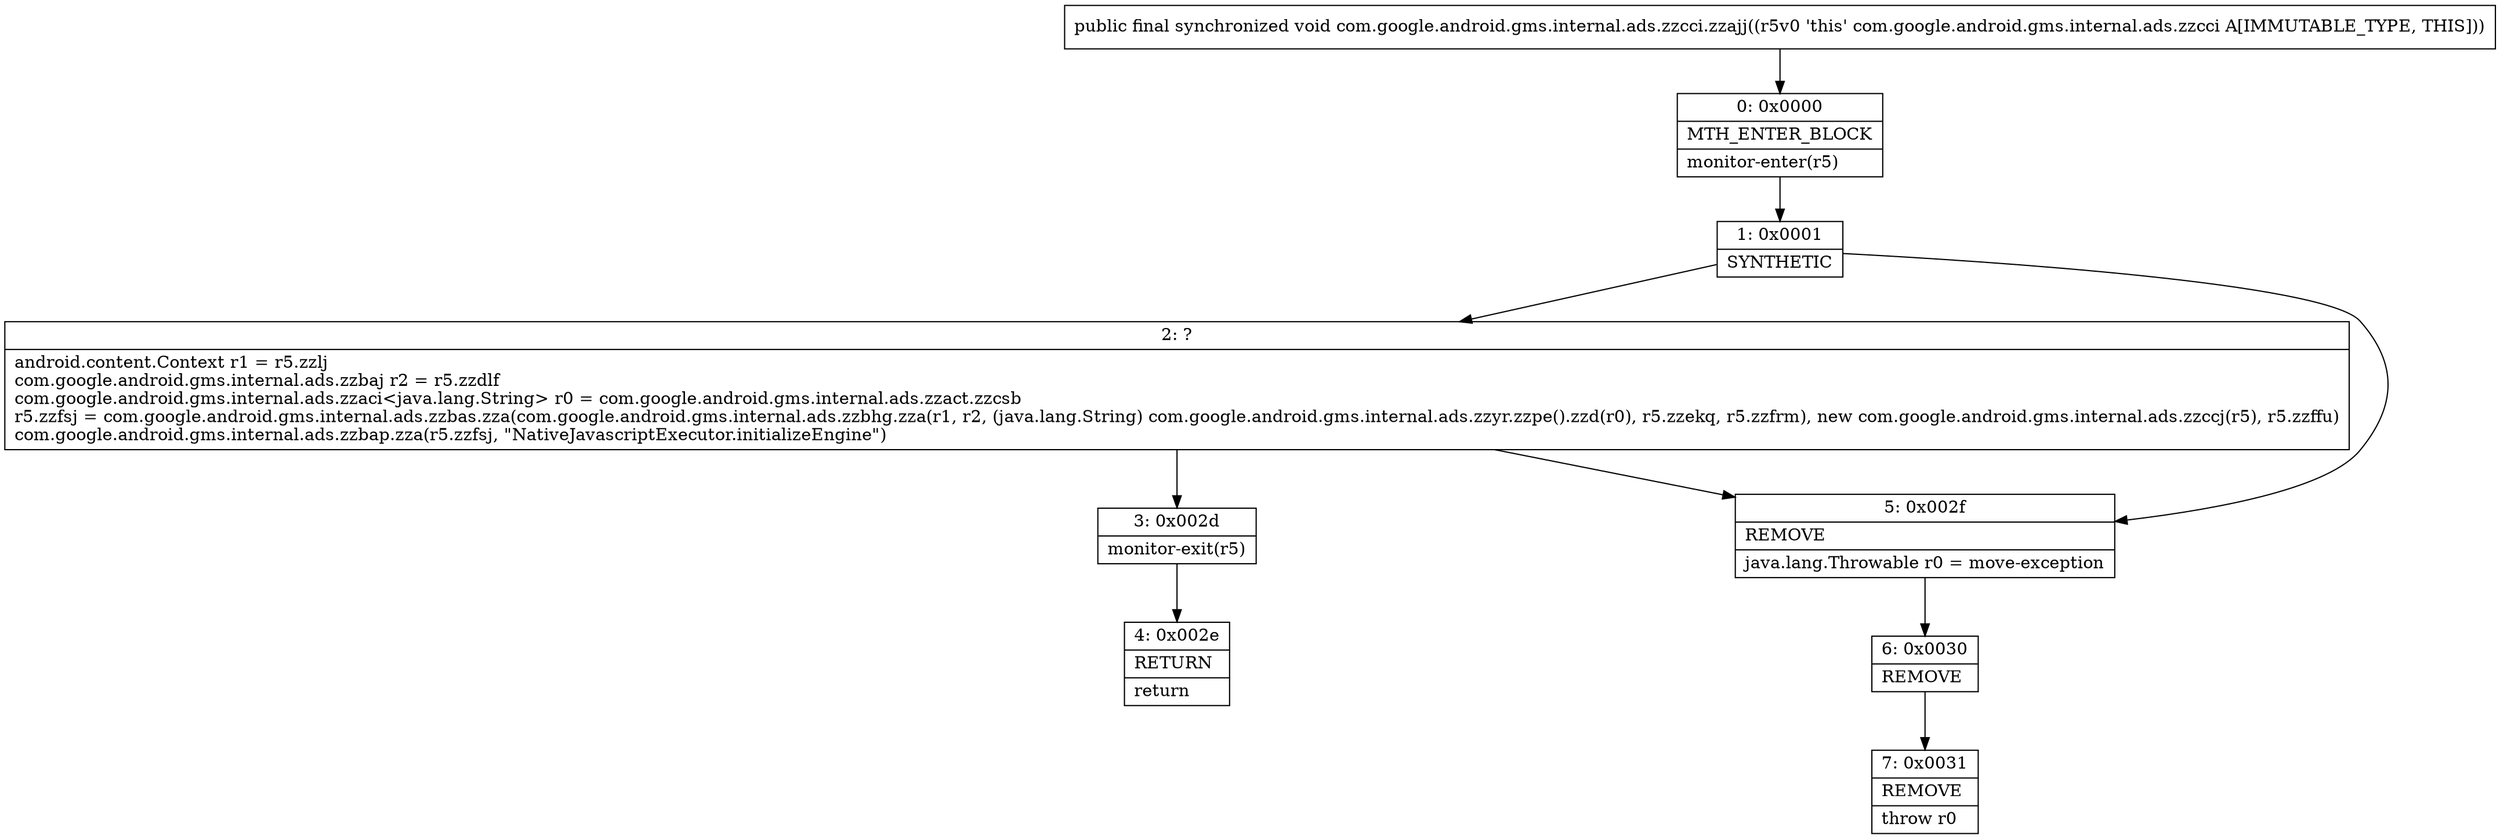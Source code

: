 digraph "CFG forcom.google.android.gms.internal.ads.zzcci.zzajj()V" {
Node_0 [shape=record,label="{0\:\ 0x0000|MTH_ENTER_BLOCK\l|monitor\-enter(r5)\l}"];
Node_1 [shape=record,label="{1\:\ 0x0001|SYNTHETIC\l}"];
Node_2 [shape=record,label="{2\:\ ?|android.content.Context r1 = r5.zzlj\lcom.google.android.gms.internal.ads.zzbaj r2 = r5.zzdlf\lcom.google.android.gms.internal.ads.zzaci\<java.lang.String\> r0 = com.google.android.gms.internal.ads.zzact.zzcsb\lr5.zzfsj = com.google.android.gms.internal.ads.zzbas.zza(com.google.android.gms.internal.ads.zzbhg.zza(r1, r2, (java.lang.String) com.google.android.gms.internal.ads.zzyr.zzpe().zzd(r0), r5.zzekq, r5.zzfrm), new com.google.android.gms.internal.ads.zzccj(r5), r5.zzffu)\lcom.google.android.gms.internal.ads.zzbap.zza(r5.zzfsj, \"NativeJavascriptExecutor.initializeEngine\")\l}"];
Node_3 [shape=record,label="{3\:\ 0x002d|monitor\-exit(r5)\l}"];
Node_4 [shape=record,label="{4\:\ 0x002e|RETURN\l|return\l}"];
Node_5 [shape=record,label="{5\:\ 0x002f|REMOVE\l|java.lang.Throwable r0 = move\-exception\l}"];
Node_6 [shape=record,label="{6\:\ 0x0030|REMOVE\l}"];
Node_7 [shape=record,label="{7\:\ 0x0031|REMOVE\l|throw r0\l}"];
MethodNode[shape=record,label="{public final synchronized void com.google.android.gms.internal.ads.zzcci.zzajj((r5v0 'this' com.google.android.gms.internal.ads.zzcci A[IMMUTABLE_TYPE, THIS])) }"];
MethodNode -> Node_0;
Node_0 -> Node_1;
Node_1 -> Node_2;
Node_1 -> Node_5;
Node_2 -> Node_3;
Node_2 -> Node_5;
Node_3 -> Node_4;
Node_5 -> Node_6;
Node_6 -> Node_7;
}

